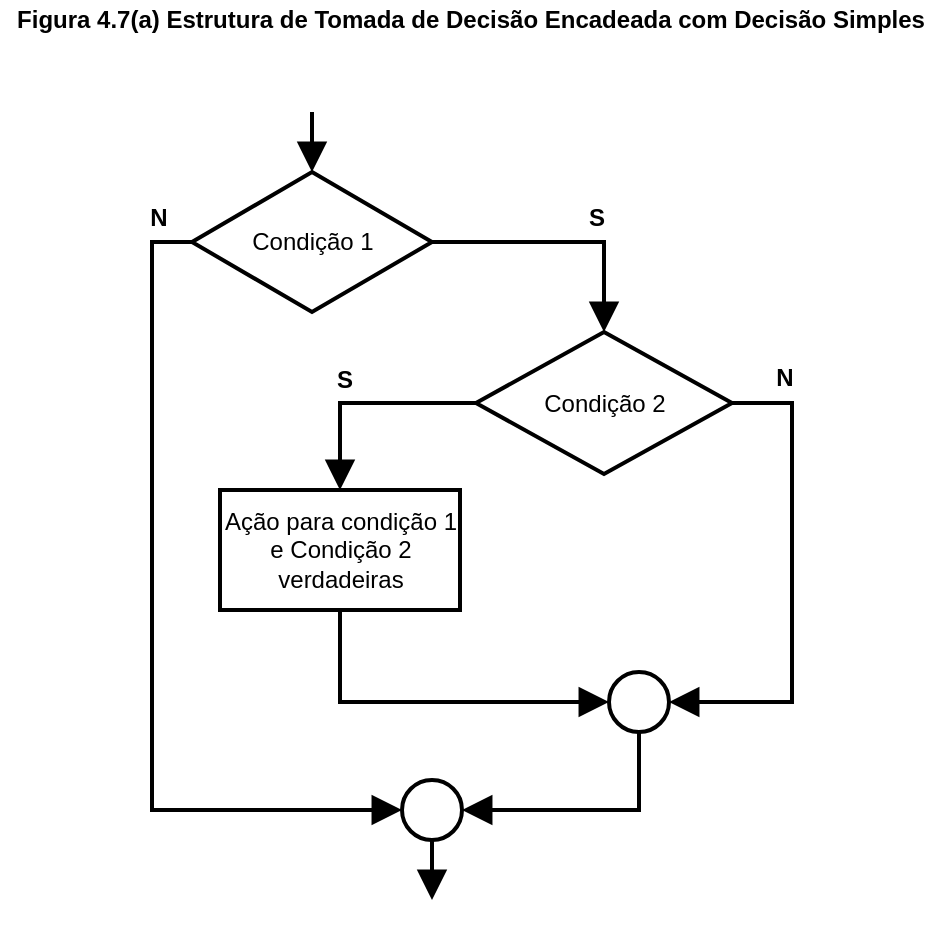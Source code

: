 <mxfile version="16.5.1" type="device"><diagram id="JMoLXtzwbXJ0kubdQDfb" name="Página-1"><mxGraphModel dx="630" dy="351" grid="1" gridSize="10" guides="1" tooltips="1" connect="1" arrows="1" fold="1" page="1" pageScale="1" pageWidth="827" pageHeight="1169" math="0" shadow="0"><root><mxCell id="0"/><mxCell id="1" parent="0"/><mxCell id="MIqFJXDZc7y4KQxVqqBO-1" value="&lt;b&gt;Figura 4.7(a) Estrutura de Tomada de Decisão Encadeada com Decisão Simples&lt;/b&gt;" style="text;html=1;align=center;verticalAlign=middle;resizable=0;points=[];autosize=1;strokeColor=none;fillColor=none;" vertex="1" parent="1"><mxGeometry x="150" y="10" width="470" height="20" as="geometry"/></mxCell><mxCell id="MIqFJXDZc7y4KQxVqqBO-16" style="edgeStyle=orthogonalEdgeStyle;rounded=0;orthogonalLoop=1;jettySize=auto;html=1;exitX=0;exitY=0.5;exitDx=0;exitDy=0;exitPerimeter=0;entryX=0;entryY=0.5;entryDx=0;entryDy=0;endArrow=block;endFill=1;startSize=8;endSize=10;strokeWidth=2;" edge="1" parent="1" source="MIqFJXDZc7y4KQxVqqBO-3" target="MIqFJXDZc7y4KQxVqqBO-14"><mxGeometry relative="1" as="geometry"/></mxCell><mxCell id="MIqFJXDZc7y4KQxVqqBO-25" style="edgeStyle=orthogonalEdgeStyle;rounded=0;orthogonalLoop=1;jettySize=auto;html=1;exitX=1;exitY=0.5;exitDx=0;exitDy=0;exitPerimeter=0;entryX=0.5;entryY=0;entryDx=0;entryDy=0;entryPerimeter=0;endArrow=block;endFill=1;startSize=8;endSize=10;strokeWidth=2;" edge="1" parent="1" source="MIqFJXDZc7y4KQxVqqBO-3" target="MIqFJXDZc7y4KQxVqqBO-6"><mxGeometry relative="1" as="geometry"/></mxCell><mxCell id="MIqFJXDZc7y4KQxVqqBO-3" value="" style="strokeWidth=2;html=1;shape=mxgraph.flowchart.decision;whiteSpace=wrap;" vertex="1" parent="1"><mxGeometry x="246" y="96" width="120" height="70" as="geometry"/></mxCell><mxCell id="MIqFJXDZc7y4KQxVqqBO-23" style="edgeStyle=orthogonalEdgeStyle;rounded=0;orthogonalLoop=1;jettySize=auto;html=1;exitX=0;exitY=0.5;exitDx=0;exitDy=0;exitPerimeter=0;entryX=0.5;entryY=0;entryDx=0;entryDy=0;endArrow=block;endFill=1;startSize=8;endSize=10;strokeWidth=2;" edge="1" parent="1" source="MIqFJXDZc7y4KQxVqqBO-6" target="MIqFJXDZc7y4KQxVqqBO-8"><mxGeometry relative="1" as="geometry"/></mxCell><mxCell id="MIqFJXDZc7y4KQxVqqBO-24" style="edgeStyle=orthogonalEdgeStyle;rounded=0;orthogonalLoop=1;jettySize=auto;html=1;exitX=1;exitY=0.5;exitDx=0;exitDy=0;exitPerimeter=0;entryX=1;entryY=0.5;entryDx=0;entryDy=0;endArrow=block;endFill=1;startSize=8;endSize=10;strokeWidth=2;" edge="1" parent="1" source="MIqFJXDZc7y4KQxVqqBO-6" target="MIqFJXDZc7y4KQxVqqBO-10"><mxGeometry relative="1" as="geometry"><Array as="points"><mxPoint x="546" y="211"/><mxPoint x="546" y="361"/></Array></mxGeometry></mxCell><mxCell id="MIqFJXDZc7y4KQxVqqBO-6" value="" style="strokeWidth=2;html=1;shape=mxgraph.flowchart.decision;whiteSpace=wrap;" vertex="1" parent="1"><mxGeometry x="388" y="176" width="128" height="71" as="geometry"/></mxCell><mxCell id="MIqFJXDZc7y4KQxVqqBO-12" style="edgeStyle=orthogonalEdgeStyle;rounded=0;orthogonalLoop=1;jettySize=auto;html=1;entryX=0;entryY=0.5;entryDx=0;entryDy=0;endArrow=block;endFill=1;startSize=8;endSize=10;strokeWidth=2;exitX=0.5;exitY=1;exitDx=0;exitDy=0;" edge="1" parent="1" source="MIqFJXDZc7y4KQxVqqBO-8" target="MIqFJXDZc7y4KQxVqqBO-10"><mxGeometry relative="1" as="geometry"><Array as="points"><mxPoint x="320" y="361"/></Array></mxGeometry></mxCell><mxCell id="MIqFJXDZc7y4KQxVqqBO-8" value="" style="whiteSpace=wrap;html=1;strokeWidth=2;" vertex="1" parent="1"><mxGeometry x="260" y="255" width="120" height="60" as="geometry"/></mxCell><mxCell id="MIqFJXDZc7y4KQxVqqBO-18" style="edgeStyle=orthogonalEdgeStyle;rounded=0;orthogonalLoop=1;jettySize=auto;html=1;exitX=0.5;exitY=1;exitDx=0;exitDy=0;entryX=1;entryY=0.5;entryDx=0;entryDy=0;endArrow=block;endFill=1;startSize=8;endSize=10;strokeWidth=2;" edge="1" parent="1" source="MIqFJXDZc7y4KQxVqqBO-10" target="MIqFJXDZc7y4KQxVqqBO-14"><mxGeometry relative="1" as="geometry"/></mxCell><mxCell id="MIqFJXDZc7y4KQxVqqBO-10" value="" style="ellipse;whiteSpace=wrap;html=1;strokeWidth=2;" vertex="1" parent="1"><mxGeometry x="454.5" y="346" width="30" height="30" as="geometry"/></mxCell><mxCell id="MIqFJXDZc7y4KQxVqqBO-17" style="edgeStyle=orthogonalEdgeStyle;rounded=0;orthogonalLoop=1;jettySize=auto;html=1;exitX=0.5;exitY=1;exitDx=0;exitDy=0;endArrow=block;endFill=1;startSize=8;endSize=10;strokeWidth=2;" edge="1" parent="1" source="MIqFJXDZc7y4KQxVqqBO-14"><mxGeometry relative="1" as="geometry"><mxPoint x="366" y="460" as="targetPoint"/></mxGeometry></mxCell><mxCell id="MIqFJXDZc7y4KQxVqqBO-14" value="" style="ellipse;whiteSpace=wrap;html=1;strokeWidth=2;" vertex="1" parent="1"><mxGeometry x="351" y="400" width="30" height="30" as="geometry"/></mxCell><mxCell id="MIqFJXDZc7y4KQxVqqBO-19" style="edgeStyle=orthogonalEdgeStyle;rounded=0;orthogonalLoop=1;jettySize=auto;html=1;exitX=0.5;exitY=1;exitDx=0;exitDy=0;endArrow=block;endFill=1;startSize=8;endSize=10;strokeWidth=2;" edge="1" parent="1"><mxGeometry relative="1" as="geometry"><mxPoint x="306" y="96" as="targetPoint"/><mxPoint x="306" y="66" as="sourcePoint"/></mxGeometry></mxCell><mxCell id="MIqFJXDZc7y4KQxVqqBO-20" value="&lt;b&gt;N&lt;/b&gt;" style="text;html=1;align=center;verticalAlign=middle;resizable=0;points=[];autosize=1;strokeColor=none;fillColor=none;" vertex="1" parent="1"><mxGeometry x="219" y="109" width="20" height="20" as="geometry"/></mxCell><mxCell id="MIqFJXDZc7y4KQxVqqBO-21" value="&lt;b&gt;N&lt;/b&gt;" style="text;html=1;align=center;verticalAlign=middle;resizable=0;points=[];autosize=1;strokeColor=none;fillColor=none;" vertex="1" parent="1"><mxGeometry x="532" y="189" width="20" height="20" as="geometry"/></mxCell><mxCell id="MIqFJXDZc7y4KQxVqqBO-26" value="Condição 1" style="text;html=1;align=center;verticalAlign=middle;resizable=0;points=[];autosize=1;strokeColor=none;fillColor=none;" vertex="1" parent="1"><mxGeometry x="266" y="121" width="80" height="20" as="geometry"/></mxCell><mxCell id="MIqFJXDZc7y4KQxVqqBO-27" value="Condição 2" style="text;html=1;align=center;verticalAlign=middle;resizable=0;points=[];autosize=1;strokeColor=none;fillColor=none;" vertex="1" parent="1"><mxGeometry x="412" y="201.5" width="80" height="20" as="geometry"/></mxCell><mxCell id="MIqFJXDZc7y4KQxVqqBO-28" value="Ação para condição 1&lt;br&gt;e Condição 2&lt;br&gt;verdadeiras" style="text;html=1;align=center;verticalAlign=middle;resizable=0;points=[];autosize=1;strokeColor=none;fillColor=none;" vertex="1" parent="1"><mxGeometry x="255" y="260" width="130" height="50" as="geometry"/></mxCell><mxCell id="MIqFJXDZc7y4KQxVqqBO-29" value="&lt;b&gt;S&lt;/b&gt;" style="text;html=1;align=center;verticalAlign=middle;resizable=0;points=[];autosize=1;strokeColor=none;fillColor=none;" vertex="1" parent="1"><mxGeometry x="438" y="109" width="20" height="20" as="geometry"/></mxCell><mxCell id="MIqFJXDZc7y4KQxVqqBO-31" value="&lt;b&gt;S&lt;/b&gt;" style="text;html=1;align=center;verticalAlign=middle;resizable=0;points=[];autosize=1;strokeColor=none;fillColor=none;" vertex="1" parent="1"><mxGeometry x="312" y="190" width="20" height="20" as="geometry"/></mxCell></root></mxGraphModel></diagram></mxfile>